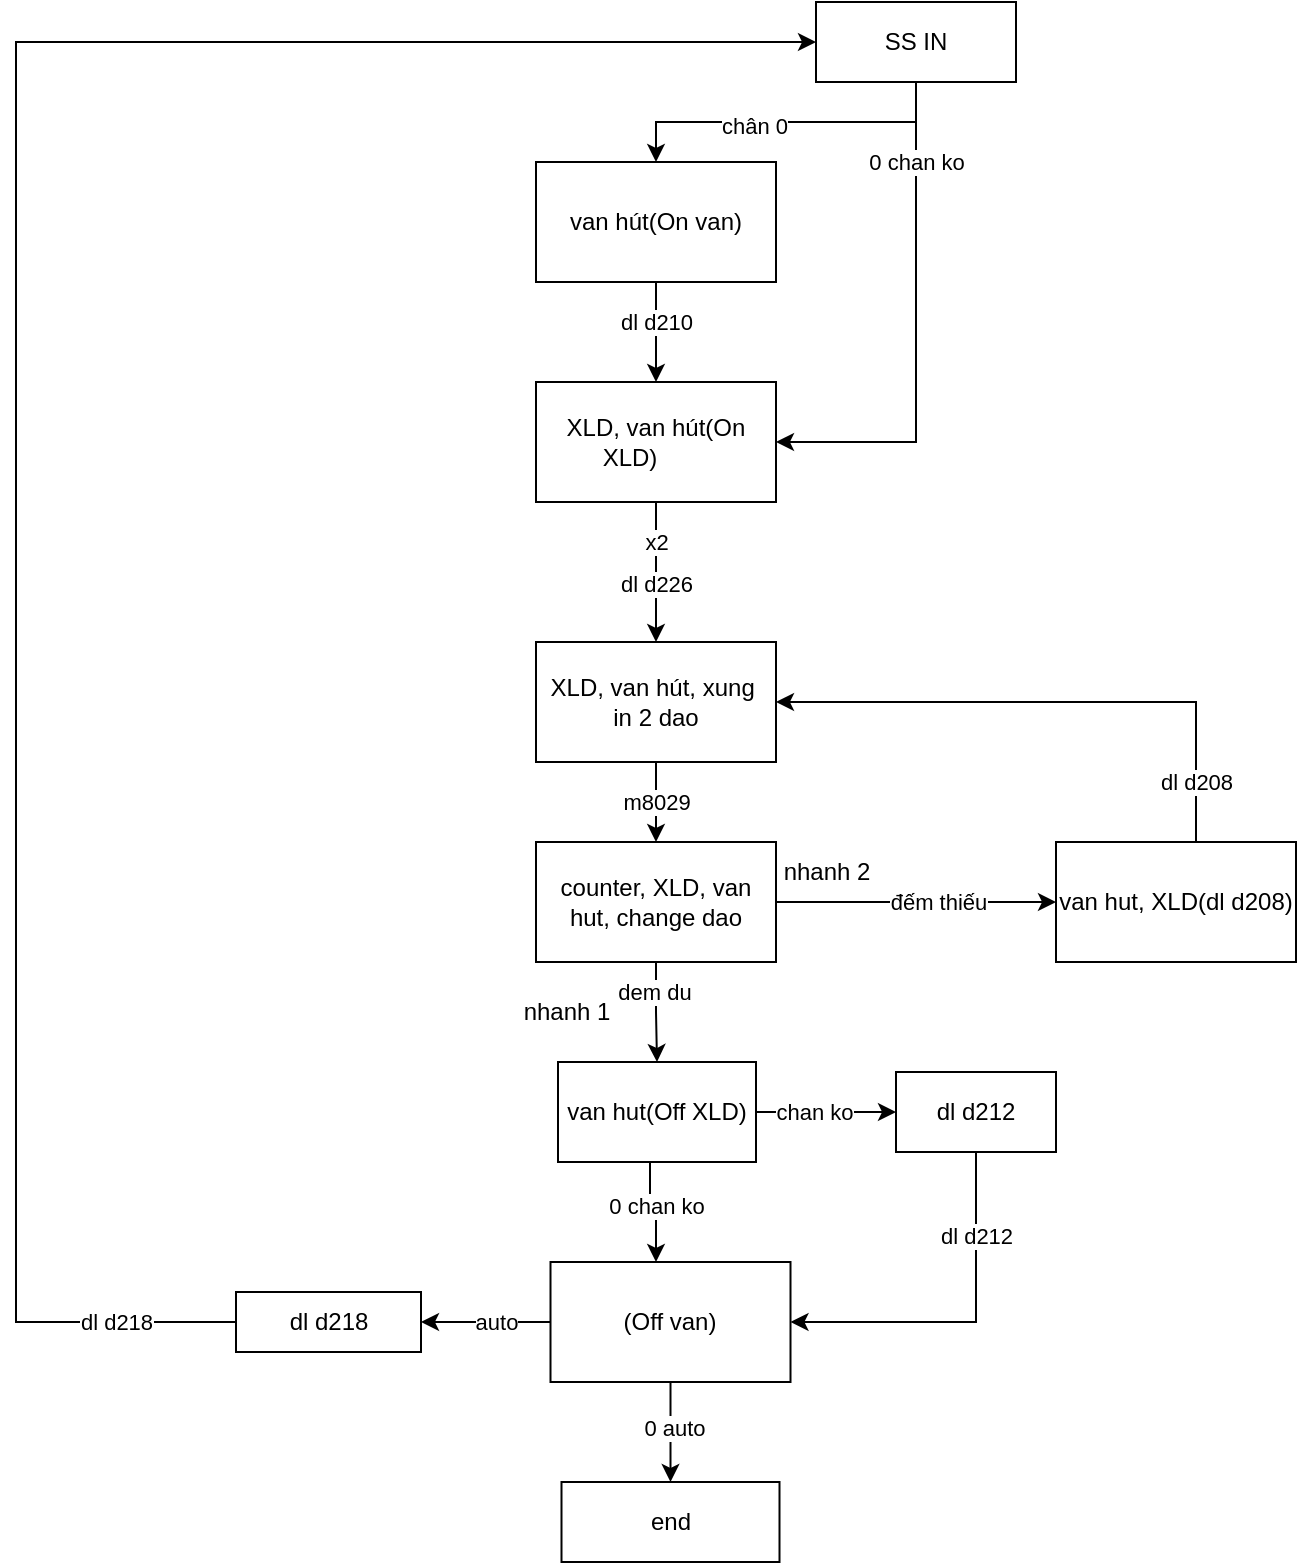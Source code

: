 <mxfile version="22.1.21" type="github">
  <diagram name="Trang-1" id="1H3SK76nEYsDpkZw7GPR">
    <mxGraphModel dx="1635" dy="614" grid="1" gridSize="10" guides="1" tooltips="1" connect="1" arrows="1" fold="1" page="0" pageScale="1" pageWidth="827" pageHeight="1169" math="0" shadow="0">
      <root>
        <mxCell id="0" />
        <mxCell id="1" parent="0" />
        <mxCell id="hQP3FQ12rukSdfMBOgLU-1" style="edgeStyle=orthogonalEdgeStyle;rounded=0;orthogonalLoop=1;jettySize=auto;html=1;exitX=0.5;exitY=1;exitDx=0;exitDy=0;" parent="1" source="hQP3FQ12rukSdfMBOgLU-5" target="hQP3FQ12rukSdfMBOgLU-8" edge="1">
          <mxGeometry relative="1" as="geometry" />
        </mxCell>
        <mxCell id="hQP3FQ12rukSdfMBOgLU-2" value="chân 0" style="edgeLabel;html=1;align=center;verticalAlign=middle;resizable=0;points=[];" parent="hQP3FQ12rukSdfMBOgLU-1" vertex="1" connectable="0">
          <mxGeometry x="0.195" y="2" relative="1" as="geometry">
            <mxPoint as="offset" />
          </mxGeometry>
        </mxCell>
        <mxCell id="hQP3FQ12rukSdfMBOgLU-3" style="edgeStyle=orthogonalEdgeStyle;rounded=0;orthogonalLoop=1;jettySize=auto;html=1;exitX=0.5;exitY=1;exitDx=0;exitDy=0;entryX=1;entryY=0.5;entryDx=0;entryDy=0;" parent="1" source="hQP3FQ12rukSdfMBOgLU-5" target="hQP3FQ12rukSdfMBOgLU-12" edge="1">
          <mxGeometry relative="1" as="geometry" />
        </mxCell>
        <mxCell id="hQP3FQ12rukSdfMBOgLU-4" value="0 chan ko" style="edgeLabel;html=1;align=center;verticalAlign=middle;resizable=0;points=[];" parent="hQP3FQ12rukSdfMBOgLU-3" vertex="1" connectable="0">
          <mxGeometry x="-0.304" y="-2" relative="1" as="geometry">
            <mxPoint x="2" y="-47" as="offset" />
          </mxGeometry>
        </mxCell>
        <mxCell id="hQP3FQ12rukSdfMBOgLU-5" value="SS IN" style="whiteSpace=wrap;html=1;" parent="1" vertex="1">
          <mxGeometry x="380" y="90" width="100" height="40" as="geometry" />
        </mxCell>
        <mxCell id="hQP3FQ12rukSdfMBOgLU-6" style="edgeStyle=orthogonalEdgeStyle;rounded=0;orthogonalLoop=1;jettySize=auto;html=1;exitX=0.5;exitY=1;exitDx=0;exitDy=0;entryX=0.5;entryY=0;entryDx=0;entryDy=0;" parent="1" source="hQP3FQ12rukSdfMBOgLU-8" target="hQP3FQ12rukSdfMBOgLU-12" edge="1">
          <mxGeometry relative="1" as="geometry" />
        </mxCell>
        <mxCell id="hQP3FQ12rukSdfMBOgLU-7" value="dl d210" style="edgeLabel;html=1;align=center;verticalAlign=middle;resizable=0;points=[];" parent="hQP3FQ12rukSdfMBOgLU-6" vertex="1" connectable="0">
          <mxGeometry x="-0.608" y="-2" relative="1" as="geometry">
            <mxPoint x="2" y="10" as="offset" />
          </mxGeometry>
        </mxCell>
        <mxCell id="hQP3FQ12rukSdfMBOgLU-8" value="van hút(On van)" style="whiteSpace=wrap;html=1;" parent="1" vertex="1">
          <mxGeometry x="240" y="170" width="120" height="60" as="geometry" />
        </mxCell>
        <mxCell id="X85F0P_P6Ew8AHuZvepl-1" style="edgeStyle=orthogonalEdgeStyle;rounded=0;orthogonalLoop=1;jettySize=auto;html=1;exitX=0.5;exitY=1;exitDx=0;exitDy=0;entryX=0.5;entryY=0;entryDx=0;entryDy=0;" parent="1" source="hQP3FQ12rukSdfMBOgLU-12" target="hQP3FQ12rukSdfMBOgLU-20" edge="1">
          <mxGeometry relative="1" as="geometry" />
        </mxCell>
        <mxCell id="X85F0P_P6Ew8AHuZvepl-3" value="x2" style="edgeLabel;html=1;align=center;verticalAlign=middle;resizable=0;points=[];" parent="X85F0P_P6Ew8AHuZvepl-1" vertex="1" connectable="0">
          <mxGeometry x="-0.574" y="-2" relative="1" as="geometry">
            <mxPoint x="2" y="5" as="offset" />
          </mxGeometry>
        </mxCell>
        <mxCell id="X85F0P_P6Ew8AHuZvepl-4" value="dl d226" style="edgeLabel;html=1;align=center;verticalAlign=middle;resizable=0;points=[];" parent="X85F0P_P6Ew8AHuZvepl-1" vertex="1" connectable="0">
          <mxGeometry x="0.014" y="2" relative="1" as="geometry">
            <mxPoint x="-2" y="5" as="offset" />
          </mxGeometry>
        </mxCell>
        <mxCell id="hQP3FQ12rukSdfMBOgLU-12" value="XLD, van hút(On XLD)&lt;span style=&quot;white-space: pre;&quot;&gt;&#x9;&lt;/span&gt;" style="whiteSpace=wrap;html=1;" parent="1" vertex="1">
          <mxGeometry x="240" y="280" width="120" height="60" as="geometry" />
        </mxCell>
        <mxCell id="hQP3FQ12rukSdfMBOgLU-18" style="edgeStyle=orthogonalEdgeStyle;rounded=0;orthogonalLoop=1;jettySize=auto;html=1;exitX=0.5;exitY=1;exitDx=0;exitDy=0;entryX=0.5;entryY=0;entryDx=0;entryDy=0;" parent="1" source="hQP3FQ12rukSdfMBOgLU-20" target="hQP3FQ12rukSdfMBOgLU-26" edge="1">
          <mxGeometry relative="1" as="geometry" />
        </mxCell>
        <mxCell id="hQP3FQ12rukSdfMBOgLU-19" value="m8029" style="edgeLabel;html=1;align=center;verticalAlign=middle;resizable=0;points=[];" parent="hQP3FQ12rukSdfMBOgLU-18" vertex="1" connectable="0">
          <mxGeometry x="-0.424" relative="1" as="geometry">
            <mxPoint y="8" as="offset" />
          </mxGeometry>
        </mxCell>
        <mxCell id="hQP3FQ12rukSdfMBOgLU-20" value="XLD, van hút, xung&amp;nbsp; in 2 dao" style="whiteSpace=wrap;html=1;" parent="1" vertex="1">
          <mxGeometry x="240" y="410" width="120" height="60" as="geometry" />
        </mxCell>
        <mxCell id="hQP3FQ12rukSdfMBOgLU-24" style="edgeStyle=orthogonalEdgeStyle;rounded=0;orthogonalLoop=1;jettySize=auto;html=1;exitX=1;exitY=0.5;exitDx=0;exitDy=0;entryX=0;entryY=0.5;entryDx=0;entryDy=0;" parent="1" source="hQP3FQ12rukSdfMBOgLU-26" target="hQP3FQ12rukSdfMBOgLU-52" edge="1">
          <mxGeometry relative="1" as="geometry" />
        </mxCell>
        <mxCell id="hQP3FQ12rukSdfMBOgLU-25" value="đếm thiếu" style="edgeLabel;html=1;align=center;verticalAlign=middle;resizable=0;points=[];" parent="hQP3FQ12rukSdfMBOgLU-24" vertex="1" connectable="0">
          <mxGeometry x="-0.003" y="-3" relative="1" as="geometry">
            <mxPoint x="11" y="-3" as="offset" />
          </mxGeometry>
        </mxCell>
        <mxCell id="4lIK1VwBoBtm0wZslQfW-9" style="edgeStyle=orthogonalEdgeStyle;rounded=0;orthogonalLoop=1;jettySize=auto;html=1;exitX=0.5;exitY=1;exitDx=0;exitDy=0;entryX=0.5;entryY=0;entryDx=0;entryDy=0;" edge="1" parent="1" source="hQP3FQ12rukSdfMBOgLU-26" target="X85F0P_P6Ew8AHuZvepl-15">
          <mxGeometry relative="1" as="geometry" />
        </mxCell>
        <mxCell id="4lIK1VwBoBtm0wZslQfW-10" value="dem du" style="edgeLabel;html=1;align=center;verticalAlign=middle;resizable=0;points=[];" vertex="1" connectable="0" parent="4lIK1VwBoBtm0wZslQfW-9">
          <mxGeometry x="-0.428" y="-1" relative="1" as="geometry">
            <mxPoint as="offset" />
          </mxGeometry>
        </mxCell>
        <mxCell id="hQP3FQ12rukSdfMBOgLU-26" value="counter, XLD, van hut, change dao" style="whiteSpace=wrap;html=1;" parent="1" vertex="1">
          <mxGeometry x="240" y="510" width="120" height="60" as="geometry" />
        </mxCell>
        <mxCell id="4lIK1VwBoBtm0wZslQfW-18" style="edgeStyle=orthogonalEdgeStyle;rounded=0;orthogonalLoop=1;jettySize=auto;html=1;exitX=0;exitY=0.5;exitDx=0;exitDy=0;entryX=1;entryY=0.5;entryDx=0;entryDy=0;" edge="1" parent="1" source="hQP3FQ12rukSdfMBOgLU-31" target="hQP3FQ12rukSdfMBOgLU-64">
          <mxGeometry relative="1" as="geometry" />
        </mxCell>
        <mxCell id="4lIK1VwBoBtm0wZslQfW-19" value="auto" style="edgeLabel;html=1;align=center;verticalAlign=middle;resizable=0;points=[];" vertex="1" connectable="0" parent="4lIK1VwBoBtm0wZslQfW-18">
          <mxGeometry x="-0.152" relative="1" as="geometry">
            <mxPoint as="offset" />
          </mxGeometry>
        </mxCell>
        <mxCell id="4lIK1VwBoBtm0wZslQfW-21" style="edgeStyle=orthogonalEdgeStyle;rounded=0;orthogonalLoop=1;jettySize=auto;html=1;exitX=0.5;exitY=1;exitDx=0;exitDy=0;entryX=0.5;entryY=0;entryDx=0;entryDy=0;" edge="1" parent="1" source="hQP3FQ12rukSdfMBOgLU-31" target="4lIK1VwBoBtm0wZslQfW-20">
          <mxGeometry relative="1" as="geometry" />
        </mxCell>
        <mxCell id="4lIK1VwBoBtm0wZslQfW-22" value="0 auto" style="edgeLabel;html=1;align=center;verticalAlign=middle;resizable=0;points=[];" vertex="1" connectable="0" parent="4lIK1VwBoBtm0wZslQfW-21">
          <mxGeometry x="-0.104" y="1" relative="1" as="geometry">
            <mxPoint as="offset" />
          </mxGeometry>
        </mxCell>
        <mxCell id="hQP3FQ12rukSdfMBOgLU-31" value="(Off van)" style="whiteSpace=wrap;html=1;" parent="1" vertex="1">
          <mxGeometry x="247.25" y="720" width="120" height="60" as="geometry" />
        </mxCell>
        <mxCell id="hQP3FQ12rukSdfMBOgLU-49" style="edgeStyle=orthogonalEdgeStyle;rounded=0;orthogonalLoop=1;jettySize=auto;html=1;exitX=0.5;exitY=0;exitDx=0;exitDy=0;entryX=1;entryY=0.5;entryDx=0;entryDy=0;" parent="1" source="hQP3FQ12rukSdfMBOgLU-52" target="hQP3FQ12rukSdfMBOgLU-20" edge="1">
          <mxGeometry relative="1" as="geometry">
            <mxPoint x="380" y="460" as="targetPoint" />
            <Array as="points">
              <mxPoint x="570" y="440" />
            </Array>
          </mxGeometry>
        </mxCell>
        <mxCell id="hQP3FQ12rukSdfMBOgLU-68" value="dl d208" style="edgeLabel;html=1;align=center;verticalAlign=middle;resizable=0;points=[];" parent="hQP3FQ12rukSdfMBOgLU-49" vertex="1" connectable="0">
          <mxGeometry x="-0.831" y="-1" relative="1" as="geometry">
            <mxPoint x="-1" y="-16" as="offset" />
          </mxGeometry>
        </mxCell>
        <mxCell id="hQP3FQ12rukSdfMBOgLU-52" value="van hut, XLD(dl d208)" style="whiteSpace=wrap;html=1;" parent="1" vertex="1">
          <mxGeometry x="500" y="510" width="120" height="60" as="geometry" />
        </mxCell>
        <mxCell id="hQP3FQ12rukSdfMBOgLU-61" value="nhanh 1" style="text;html=1;align=center;verticalAlign=middle;resizable=0;points=[];autosize=1;strokeColor=none;fillColor=none;" parent="1" vertex="1">
          <mxGeometry x="220" y="580" width="70" height="30" as="geometry" />
        </mxCell>
        <mxCell id="4lIK1VwBoBtm0wZslQfW-7" style="edgeStyle=orthogonalEdgeStyle;rounded=0;orthogonalLoop=1;jettySize=auto;html=1;exitX=0.5;exitY=1;exitDx=0;exitDy=0;" edge="1" parent="1" source="X85F0P_P6Ew8AHuZvepl-15" target="hQP3FQ12rukSdfMBOgLU-31">
          <mxGeometry relative="1" as="geometry">
            <mxPoint x="440" y="730" as="sourcePoint" />
            <mxPoint x="310" y="700" as="targetPoint" />
            <Array as="points">
              <mxPoint x="297" y="690" />
              <mxPoint x="300" y="690" />
            </Array>
          </mxGeometry>
        </mxCell>
        <mxCell id="4lIK1VwBoBtm0wZslQfW-12" value="0 chan ko" style="edgeLabel;html=1;align=center;verticalAlign=middle;resizable=0;points=[];" vertex="1" connectable="0" parent="4lIK1VwBoBtm0wZslQfW-7">
          <mxGeometry x="-0.007" relative="1" as="geometry">
            <mxPoint as="offset" />
          </mxGeometry>
        </mxCell>
        <mxCell id="hQP3FQ12rukSdfMBOgLU-63" style="edgeStyle=orthogonalEdgeStyle;rounded=0;orthogonalLoop=1;jettySize=auto;html=1;exitX=0;exitY=0.5;exitDx=0;exitDy=0;entryX=0;entryY=0.5;entryDx=0;entryDy=0;" parent="1" source="hQP3FQ12rukSdfMBOgLU-64" target="hQP3FQ12rukSdfMBOgLU-5" edge="1">
          <mxGeometry relative="1" as="geometry">
            <Array as="points">
              <mxPoint x="-20" y="750" />
              <mxPoint x="-20" y="110" />
            </Array>
          </mxGeometry>
        </mxCell>
        <mxCell id="X85F0P_P6Ew8AHuZvepl-10" value="dl d218" style="edgeLabel;html=1;align=center;verticalAlign=middle;resizable=0;points=[];" parent="hQP3FQ12rukSdfMBOgLU-63" vertex="1" connectable="0">
          <mxGeometry x="-0.827" y="2" relative="1" as="geometry">
            <mxPoint x="39" y="-2" as="offset" />
          </mxGeometry>
        </mxCell>
        <mxCell id="hQP3FQ12rukSdfMBOgLU-64" value="dl d218" style="whiteSpace=wrap;html=1;" parent="1" vertex="1">
          <mxGeometry x="90" y="735" width="92.5" height="30" as="geometry" />
        </mxCell>
        <mxCell id="hQP3FQ12rukSdfMBOgLU-67" value="nhanh 2" style="text;html=1;align=center;verticalAlign=middle;resizable=0;points=[];autosize=1;strokeColor=none;fillColor=none;" parent="1" vertex="1">
          <mxGeometry x="350" y="510" width="70" height="30" as="geometry" />
        </mxCell>
        <mxCell id="4lIK1VwBoBtm0wZslQfW-14" style="edgeStyle=orthogonalEdgeStyle;rounded=0;orthogonalLoop=1;jettySize=auto;html=1;exitX=1;exitY=0.5;exitDx=0;exitDy=0;entryX=0;entryY=0.5;entryDx=0;entryDy=0;" edge="1" parent="1" source="X85F0P_P6Ew8AHuZvepl-15" target="4lIK1VwBoBtm0wZslQfW-13">
          <mxGeometry relative="1" as="geometry" />
        </mxCell>
        <mxCell id="4lIK1VwBoBtm0wZslQfW-17" value="chan ko" style="edgeLabel;html=1;align=center;verticalAlign=middle;resizable=0;points=[];" vertex="1" connectable="0" parent="4lIK1VwBoBtm0wZslQfW-14">
          <mxGeometry x="-0.393" y="3" relative="1" as="geometry">
            <mxPoint x="8" y="3" as="offset" />
          </mxGeometry>
        </mxCell>
        <mxCell id="X85F0P_P6Ew8AHuZvepl-15" value="van hut(Off XLD)" style="whiteSpace=wrap;html=1;" parent="1" vertex="1">
          <mxGeometry x="251" y="620" width="99" height="50" as="geometry" />
        </mxCell>
        <mxCell id="4lIK1VwBoBtm0wZslQfW-15" style="edgeStyle=orthogonalEdgeStyle;rounded=0;orthogonalLoop=1;jettySize=auto;html=1;exitX=0.5;exitY=1;exitDx=0;exitDy=0;entryX=1;entryY=0.5;entryDx=0;entryDy=0;" edge="1" parent="1" source="4lIK1VwBoBtm0wZslQfW-13" target="hQP3FQ12rukSdfMBOgLU-31">
          <mxGeometry relative="1" as="geometry" />
        </mxCell>
        <mxCell id="4lIK1VwBoBtm0wZslQfW-16" value="dl d212" style="edgeLabel;html=1;align=center;verticalAlign=middle;resizable=0;points=[];" vertex="1" connectable="0" parent="4lIK1VwBoBtm0wZslQfW-15">
          <mxGeometry x="-0.528" relative="1" as="geometry">
            <mxPoint as="offset" />
          </mxGeometry>
        </mxCell>
        <mxCell id="4lIK1VwBoBtm0wZslQfW-13" value="dl d212" style="whiteSpace=wrap;html=1;" vertex="1" parent="1">
          <mxGeometry x="420" y="625" width="80" height="40" as="geometry" />
        </mxCell>
        <mxCell id="4lIK1VwBoBtm0wZslQfW-20" value="end" style="whiteSpace=wrap;html=1;" vertex="1" parent="1">
          <mxGeometry x="252.75" y="830" width="109" height="40" as="geometry" />
        </mxCell>
      </root>
    </mxGraphModel>
  </diagram>
</mxfile>
